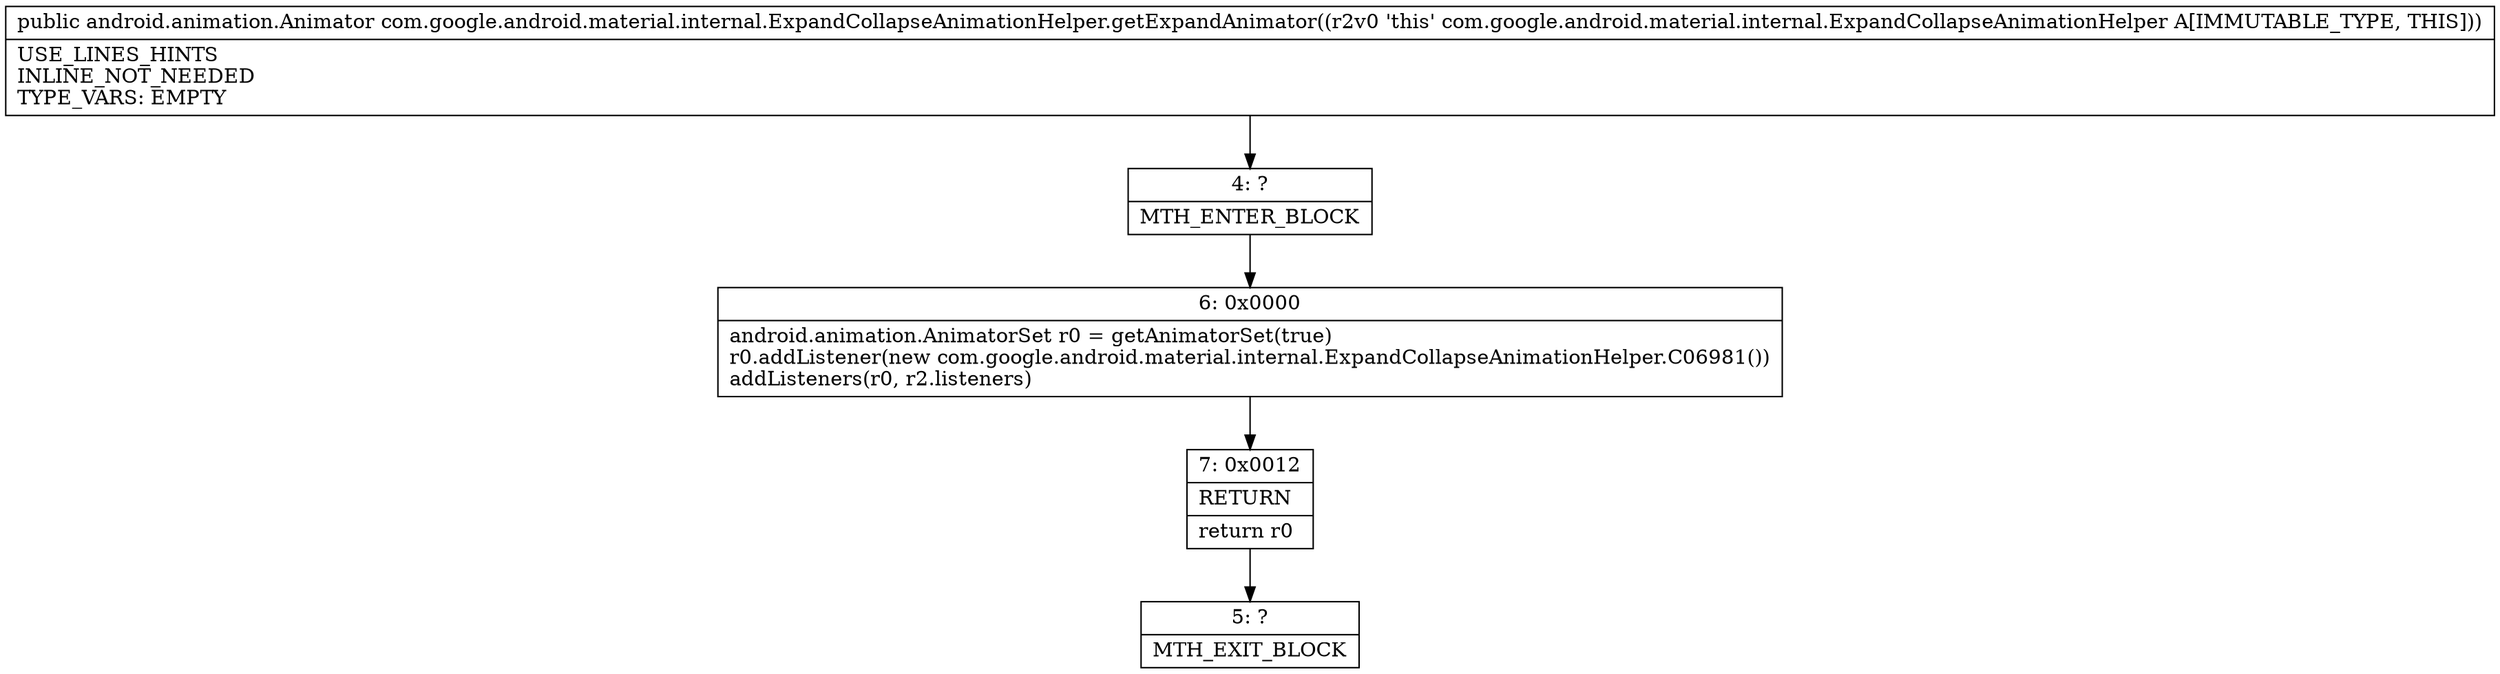 digraph "CFG forcom.google.android.material.internal.ExpandCollapseAnimationHelper.getExpandAnimator()Landroid\/animation\/Animator;" {
Node_4 [shape=record,label="{4\:\ ?|MTH_ENTER_BLOCK\l}"];
Node_6 [shape=record,label="{6\:\ 0x0000|android.animation.AnimatorSet r0 = getAnimatorSet(true)\lr0.addListener(new com.google.android.material.internal.ExpandCollapseAnimationHelper.C06981())\laddListeners(r0, r2.listeners)\l}"];
Node_7 [shape=record,label="{7\:\ 0x0012|RETURN\l|return r0\l}"];
Node_5 [shape=record,label="{5\:\ ?|MTH_EXIT_BLOCK\l}"];
MethodNode[shape=record,label="{public android.animation.Animator com.google.android.material.internal.ExpandCollapseAnimationHelper.getExpandAnimator((r2v0 'this' com.google.android.material.internal.ExpandCollapseAnimationHelper A[IMMUTABLE_TYPE, THIS]))  | USE_LINES_HINTS\lINLINE_NOT_NEEDED\lTYPE_VARS: EMPTY\l}"];
MethodNode -> Node_4;Node_4 -> Node_6;
Node_6 -> Node_7;
Node_7 -> Node_5;
}

